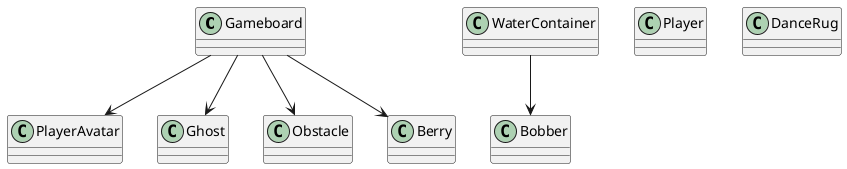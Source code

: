 @startuml

class Gameboard
class PlayerAvatar
class Ghost
class Obstacle
class Berry
class WaterContainer
class Bobber
class Player
class DanceRug

Gameboard --> PlayerAvatar
Gameboard --> Ghost
Gameboard --> Obstacle
Gameboard --> Berry

WaterContainer --> Bobber

@enduml
